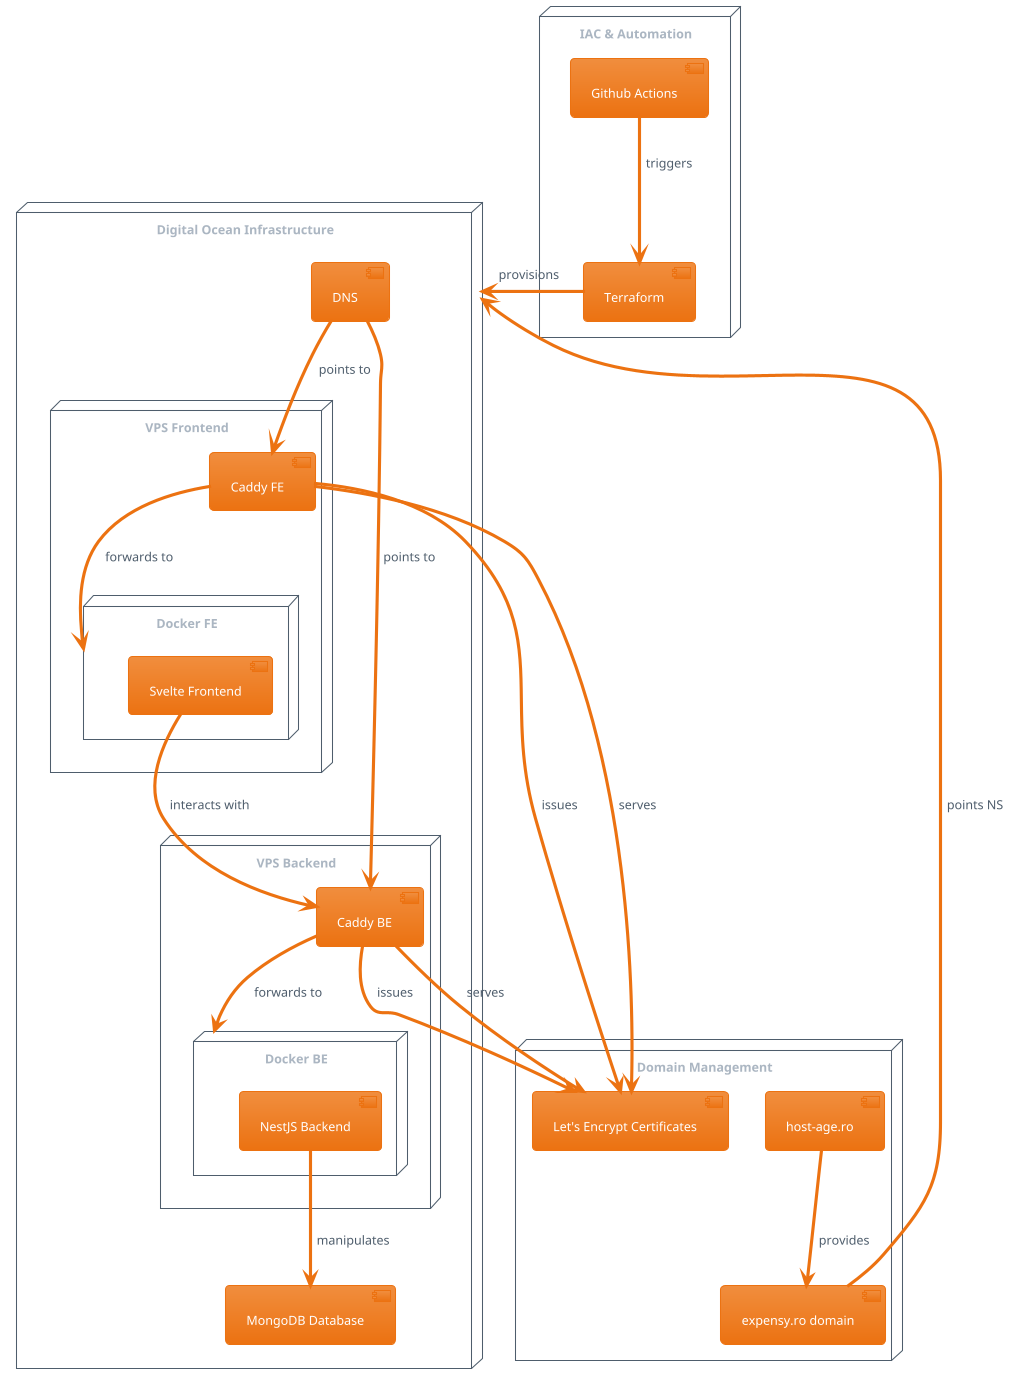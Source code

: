 @startuml ApplicationInfrastructure
!theme aws-orange

node "Digital Ocean Infrastructure" {
    node "VPS Frontend" {
        [Caddy FE]
        node "Docker FE" {
            [Svelte Frontend]
        }
    }
    node "VPS Backend" {
        [Caddy BE]
        node "Docker BE" {
            [NestJS Backend]
        }
    }
    [MongoDB Database]
    [DNS]
}

node "IAC & Automation" {
    [Terraform]
    [Github Actions]
}

node "Domain Management" {
    [host-age.ro]
    [expensy.ro domain]
    [Let's Encrypt Certificates]
}

[DNS] --> [Caddy FE] : points to
[DNS] --> [Caddy BE] : points to
[Caddy BE] --> [Docker BE] : forwards to
[NestJS Backend] --> [MongoDB Database] : manipulates
[Caddy FE] --> [Docker FE] : forwards to
[Svelte Frontend] --> [Caddy BE] : interacts with
[Terraform] -left-> [Digital Ocean Infrastructure] : provisions
[Github Actions] --> [Terraform] : triggers
[host-age.ro] --> [expensy.ro domain] : provides
[expensy.ro domain] --> [Digital Ocean Infrastructure] : points NS
[Caddy FE] --> [Let's Encrypt Certificates] : issues
[Caddy BE] --> [Let's Encrypt Certificates] : issues
[Caddy FE] --> [Let's Encrypt Certificates] : serves
[Caddy BE] --> [Let's Encrypt Certificates] : serves

@enduml
